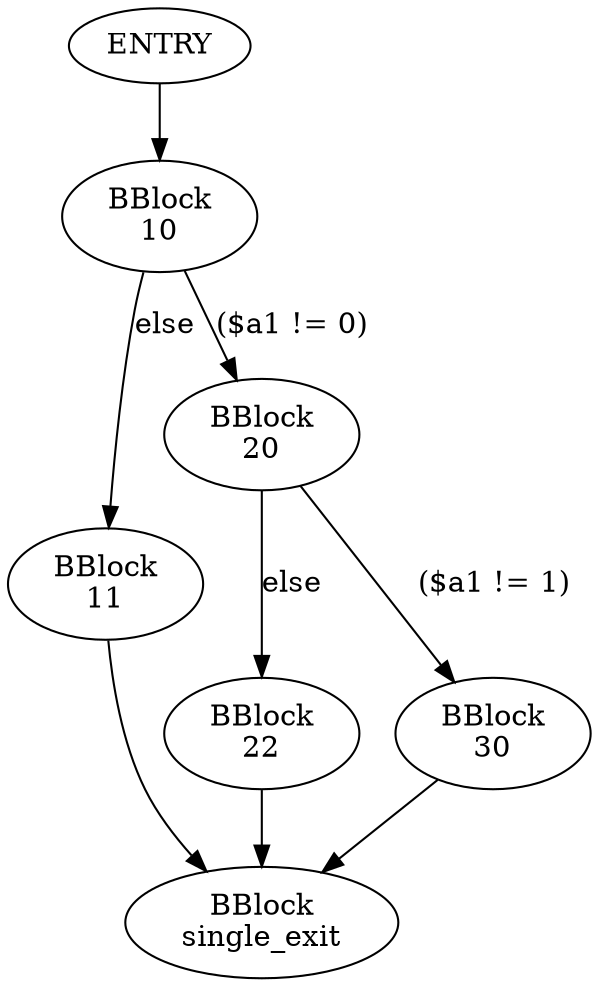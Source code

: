 digraph G {
"ENTRY" -> "10"
"10" [label="BBlock\n10"]
"11" [label="BBlock\n11"]
"20" [label="BBlock\n20"]
"22" [label="BBlock\n22"]
"30" [label="BBlock\n30"]
"single_exit" [label="BBlock\nsingle_exit"]
"10" -> "11" [label="else"]
"10" -> "20" [label="($a1 != 0)"]
"11" -> "single_exit"
"20" -> "22" [label="else"]
"20" -> "30" [label="($a1 != 1)"]
"22" -> "single_exit"
"30" -> "single_exit"
}

